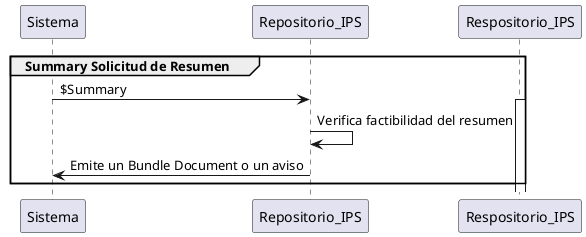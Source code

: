 @startuml name

group Summary Solicitud de Resumen
Sistema -> Repositorio_IPS : $Summary
activate Respositorio_IPS
Repositorio_IPS -> Repositorio_IPS : Verifica factibilidad del resumen
Repositorio_IPS -> Sistema : Emite un Bundle Document o un aviso
end

@enduml
